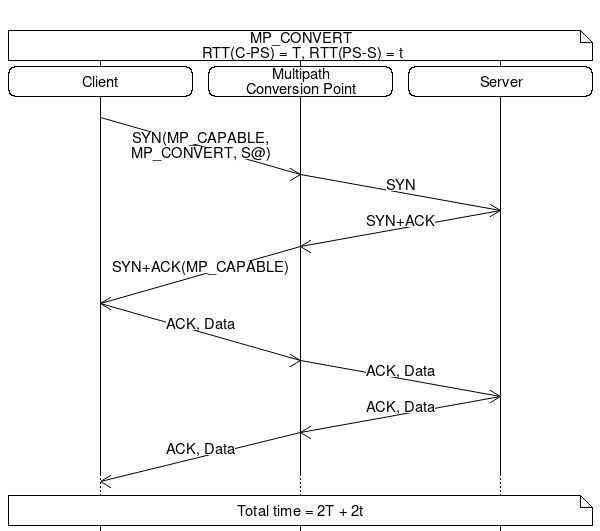 
msc {
#     hscale = "0.5";
     c[label=""], ps[label=""], s[label=""]; 
     c note s[label="MP_CONVERT\n
RTT(C-PS) = T, RTT(PS-S) = t"];
     c rbox c [label="Client"], 
     ps rbox ps[label="Multipath\nConversion Point"], 
     s rbox s[label="Server"];

     c =>> ps[label = "SYN(MP_CAPABLE,\nMP_CONVERT, S@)", arcskip=2 ];|||; 
     ps =>> s[label = "SYN", arcskip=1 ]; 
     s =>> ps[label = "SYN+ACK", arcskip=1 ];  
     ps =>> c[label = "SYN+ACK(MP_CAPABLE)", arcskip=2 ]; 
      |||;
#     ps box ps [label ="accept"];
     c =>> ps [label = "ACK, Data", arcskip=2];|||; 
     ps =>> s [label = "ACK, Data", arcskip=1];
     s =>> ps [label = "ACK, Data", arcskip=1]; 
     ps =>> c [label = "ACK, Data", arcskip=2];|||;
     ...;
     c note s[label="Total time = 2T + 2t"];
}
